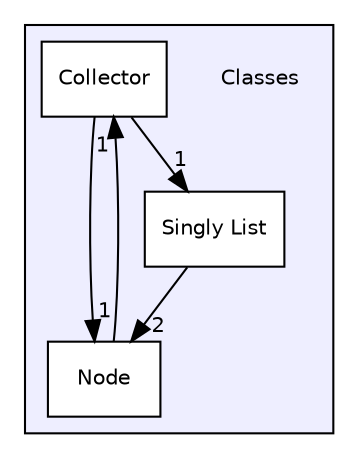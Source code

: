 digraph "/home/josea4718/Desktop/Datos II/Tarea Extraclase I/Tarea-Extraclase-1-Datos-II/Classes" {
  compound=true
  node [ fontsize="10", fontname="Helvetica"];
  edge [ labelfontsize="10", labelfontname="Helvetica"];
  subgraph clusterdir_0c68614ac8d8401edbf4146ded722294 {
    graph [ bgcolor="#eeeeff", pencolor="black", label="" URL="dir_0c68614ac8d8401edbf4146ded722294.html"];
    dir_0c68614ac8d8401edbf4146ded722294 [shape=plaintext label="Classes"];
    dir_f3b9af7c5a7a29ea6866a46382aa6bbe [shape=box label="Collector" color="black" fillcolor="white" style="filled" URL="dir_f3b9af7c5a7a29ea6866a46382aa6bbe.html"];
    dir_faaa96c821bb5fbec036762df51628dc [shape=box label="Node" color="black" fillcolor="white" style="filled" URL="dir_faaa96c821bb5fbec036762df51628dc.html"];
    dir_5981dd46fc3885bf99d9ff7f4175b643 [shape=box label="Singly List" color="black" fillcolor="white" style="filled" URL="dir_5981dd46fc3885bf99d9ff7f4175b643.html"];
  }
  dir_5981dd46fc3885bf99d9ff7f4175b643->dir_faaa96c821bb5fbec036762df51628dc [headlabel="2", labeldistance=1.5 headhref="dir_000003_000002.html"];
  dir_f3b9af7c5a7a29ea6866a46382aa6bbe->dir_5981dd46fc3885bf99d9ff7f4175b643 [headlabel="1", labeldistance=1.5 headhref="dir_000001_000003.html"];
  dir_f3b9af7c5a7a29ea6866a46382aa6bbe->dir_faaa96c821bb5fbec036762df51628dc [headlabel="1", labeldistance=1.5 headhref="dir_000001_000002.html"];
  dir_faaa96c821bb5fbec036762df51628dc->dir_f3b9af7c5a7a29ea6866a46382aa6bbe [headlabel="1", labeldistance=1.5 headhref="dir_000002_000001.html"];
}
